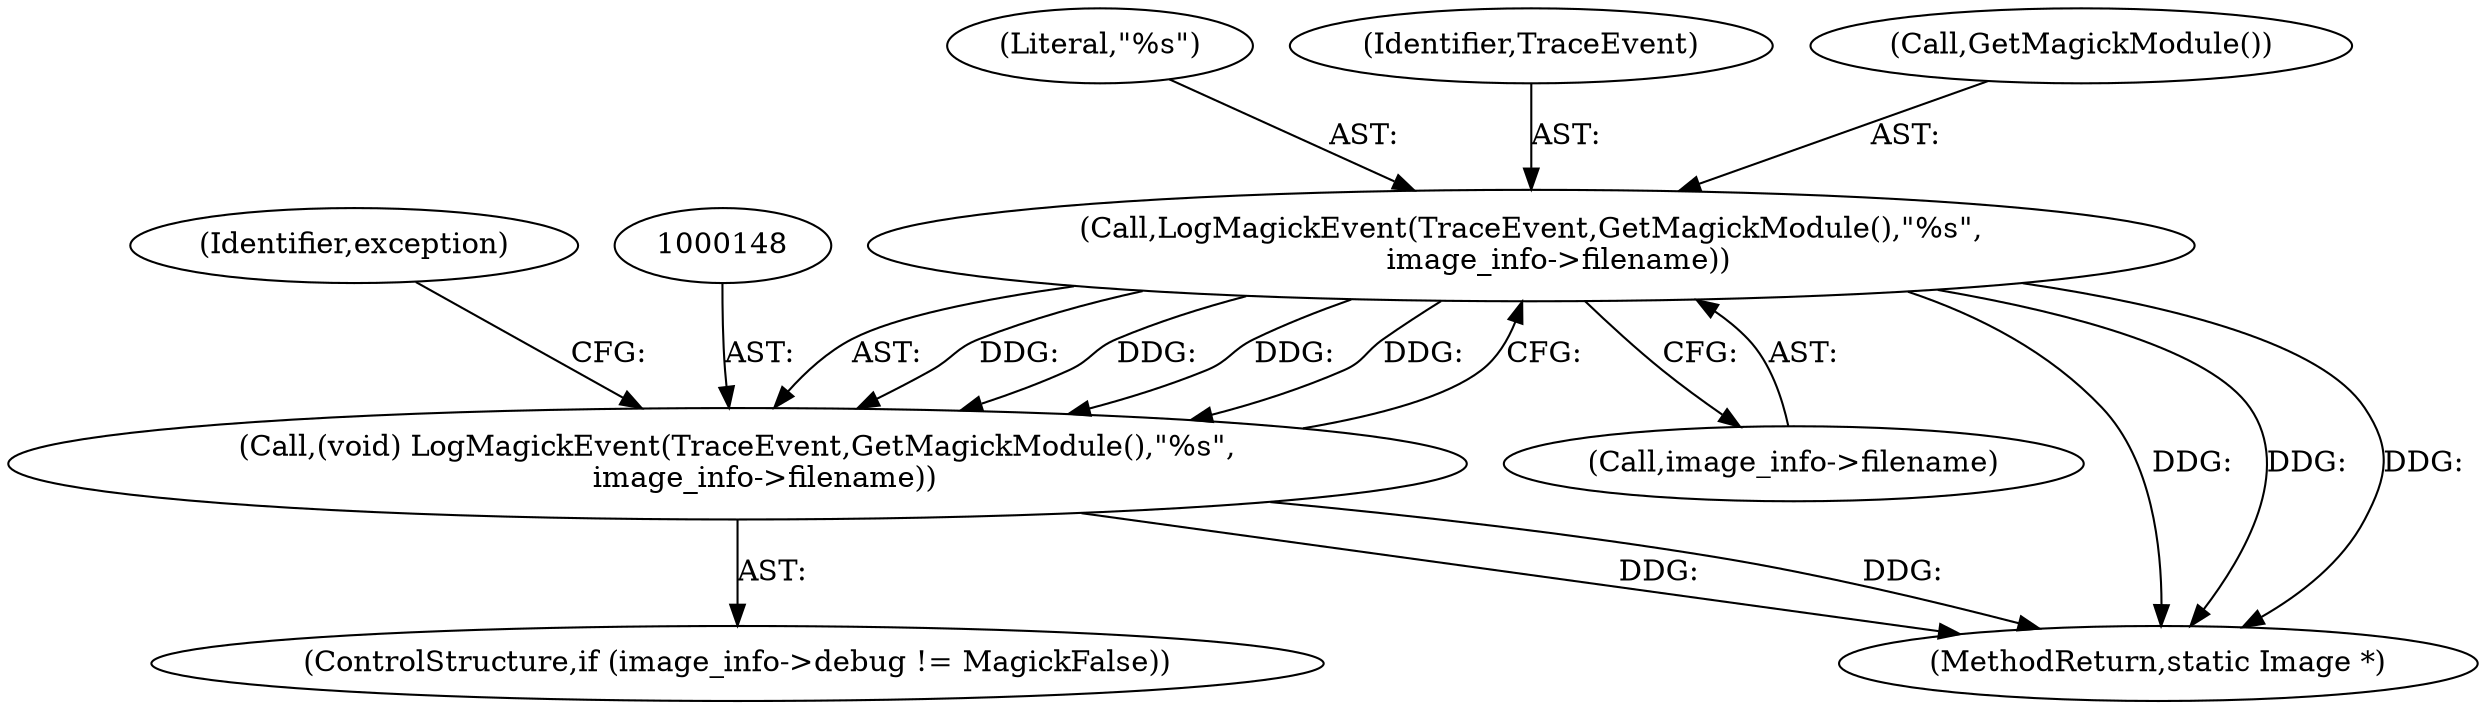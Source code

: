 digraph "0_ImageMagick_126c7c98ea788241922c30df4a5633ea692cf8df@pointer" {
"1000149" [label="(Call,LogMagickEvent(TraceEvent,GetMagickModule(),\"%s\",\n      image_info->filename))"];
"1000147" [label="(Call,(void) LogMagickEvent(TraceEvent,GetMagickModule(),\"%s\",\n      image_info->filename))"];
"1000153" [label="(Call,image_info->filename)"];
"1000152" [label="(Literal,\"%s\")"];
"1000141" [label="(ControlStructure,if (image_info->debug != MagickFalse))"];
"1000150" [label="(Identifier,TraceEvent)"];
"1000158" [label="(Identifier,exception)"];
"1000151" [label="(Call,GetMagickModule())"];
"1000583" [label="(MethodReturn,static Image *)"];
"1000149" [label="(Call,LogMagickEvent(TraceEvent,GetMagickModule(),\"%s\",\n      image_info->filename))"];
"1000147" [label="(Call,(void) LogMagickEvent(TraceEvent,GetMagickModule(),\"%s\",\n      image_info->filename))"];
"1000149" -> "1000147"  [label="AST: "];
"1000149" -> "1000153"  [label="CFG: "];
"1000150" -> "1000149"  [label="AST: "];
"1000151" -> "1000149"  [label="AST: "];
"1000152" -> "1000149"  [label="AST: "];
"1000153" -> "1000149"  [label="AST: "];
"1000147" -> "1000149"  [label="CFG: "];
"1000149" -> "1000583"  [label="DDG: "];
"1000149" -> "1000583"  [label="DDG: "];
"1000149" -> "1000583"  [label="DDG: "];
"1000149" -> "1000147"  [label="DDG: "];
"1000149" -> "1000147"  [label="DDG: "];
"1000149" -> "1000147"  [label="DDG: "];
"1000149" -> "1000147"  [label="DDG: "];
"1000147" -> "1000141"  [label="AST: "];
"1000148" -> "1000147"  [label="AST: "];
"1000158" -> "1000147"  [label="CFG: "];
"1000147" -> "1000583"  [label="DDG: "];
"1000147" -> "1000583"  [label="DDG: "];
}
